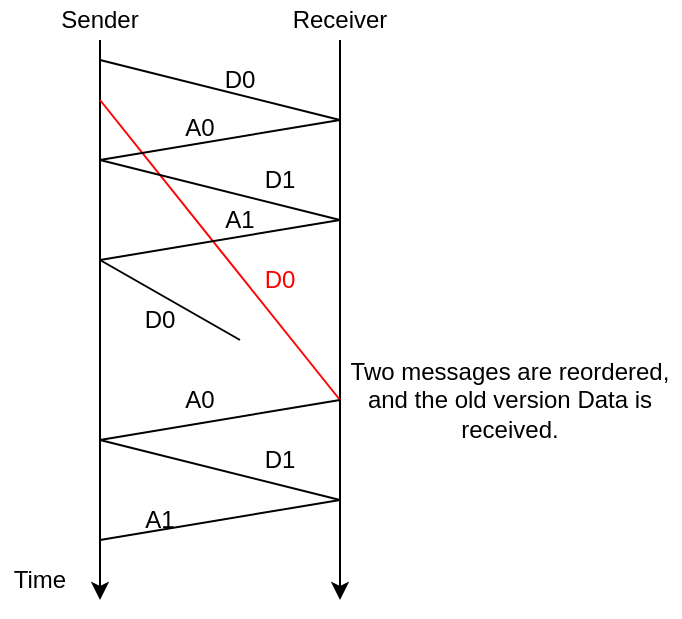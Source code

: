<mxfile version="15.3.7" type="github">
  <diagram id="5sOI8aQ9ad-L0PaRf0_i" name="Page-1">
    <mxGraphModel dx="652" dy="390" grid="1" gridSize="10" guides="1" tooltips="1" connect="1" arrows="1" fold="1" page="1" pageScale="1" pageWidth="850" pageHeight="1100" math="0" shadow="0">
      <root>
        <mxCell id="0" />
        <mxCell id="1" parent="0" />
        <mxCell id="-9l3KERXejAFGzdvBdO8-1" value="" style="endArrow=classic;html=1;" edge="1" parent="1">
          <mxGeometry width="50" height="50" relative="1" as="geometry">
            <mxPoint x="80" y="40" as="sourcePoint" />
            <mxPoint x="80" y="320" as="targetPoint" />
          </mxGeometry>
        </mxCell>
        <mxCell id="-9l3KERXejAFGzdvBdO8-2" value="" style="endArrow=classic;html=1;" edge="1" parent="1">
          <mxGeometry width="50" height="50" relative="1" as="geometry">
            <mxPoint x="200" y="40" as="sourcePoint" />
            <mxPoint x="200" y="320" as="targetPoint" />
          </mxGeometry>
        </mxCell>
        <mxCell id="-9l3KERXejAFGzdvBdO8-3" value="Time" style="text;html=1;strokeColor=none;fillColor=none;align=center;verticalAlign=middle;whiteSpace=wrap;rounded=0;" vertex="1" parent="1">
          <mxGeometry x="30" y="300" width="40" height="20" as="geometry" />
        </mxCell>
        <mxCell id="-9l3KERXejAFGzdvBdO8-5" value="" style="endArrow=none;html=1;" edge="1" parent="1">
          <mxGeometry width="50" height="50" relative="1" as="geometry">
            <mxPoint x="80" y="50" as="sourcePoint" />
            <mxPoint x="200" y="80" as="targetPoint" />
          </mxGeometry>
        </mxCell>
        <mxCell id="-9l3KERXejAFGzdvBdO8-6" value="" style="endArrow=none;html=1;strokeColor=#FF0000;" edge="1" parent="1">
          <mxGeometry width="50" height="50" relative="1" as="geometry">
            <mxPoint x="80" y="70" as="sourcePoint" />
            <mxPoint x="200" y="220" as="targetPoint" />
          </mxGeometry>
        </mxCell>
        <mxCell id="-9l3KERXejAFGzdvBdO8-7" value="" style="endArrow=none;html=1;" edge="1" parent="1">
          <mxGeometry width="50" height="50" relative="1" as="geometry">
            <mxPoint x="80" y="100" as="sourcePoint" />
            <mxPoint x="200" y="80" as="targetPoint" />
          </mxGeometry>
        </mxCell>
        <mxCell id="-9l3KERXejAFGzdvBdO8-8" value="" style="endArrow=none;html=1;" edge="1" parent="1">
          <mxGeometry width="50" height="50" relative="1" as="geometry">
            <mxPoint x="80" y="100" as="sourcePoint" />
            <mxPoint x="200" y="130" as="targetPoint" />
          </mxGeometry>
        </mxCell>
        <mxCell id="-9l3KERXejAFGzdvBdO8-9" value="" style="endArrow=none;html=1;" edge="1" parent="1">
          <mxGeometry width="50" height="50" relative="1" as="geometry">
            <mxPoint x="80" y="150" as="sourcePoint" />
            <mxPoint x="200" y="130" as="targetPoint" />
          </mxGeometry>
        </mxCell>
        <mxCell id="-9l3KERXejAFGzdvBdO8-10" value="" style="endArrow=none;html=1;" edge="1" parent="1">
          <mxGeometry width="50" height="50" relative="1" as="geometry">
            <mxPoint x="80" y="240" as="sourcePoint" />
            <mxPoint x="200" y="270" as="targetPoint" />
          </mxGeometry>
        </mxCell>
        <mxCell id="-9l3KERXejAFGzdvBdO8-11" value="" style="endArrow=none;html=1;" edge="1" parent="1">
          <mxGeometry width="50" height="50" relative="1" as="geometry">
            <mxPoint x="80" y="290" as="sourcePoint" />
            <mxPoint x="200" y="270" as="targetPoint" />
          </mxGeometry>
        </mxCell>
        <mxCell id="-9l3KERXejAFGzdvBdO8-12" value="" style="endArrow=none;html=1;" edge="1" parent="1">
          <mxGeometry width="50" height="50" relative="1" as="geometry">
            <mxPoint x="80" y="240" as="sourcePoint" />
            <mxPoint x="200" y="220" as="targetPoint" />
          </mxGeometry>
        </mxCell>
        <mxCell id="-9l3KERXejAFGzdvBdO8-13" value="" style="endArrow=none;html=1;" edge="1" parent="1">
          <mxGeometry width="50" height="50" relative="1" as="geometry">
            <mxPoint x="80" y="150" as="sourcePoint" />
            <mxPoint x="150" y="190" as="targetPoint" />
          </mxGeometry>
        </mxCell>
        <mxCell id="-9l3KERXejAFGzdvBdO8-14" value="Sender" style="text;html=1;strokeColor=none;fillColor=none;align=center;verticalAlign=middle;whiteSpace=wrap;rounded=0;" vertex="1" parent="1">
          <mxGeometry x="60" y="20" width="40" height="20" as="geometry" />
        </mxCell>
        <mxCell id="-9l3KERXejAFGzdvBdO8-15" value="Receiver" style="text;html=1;strokeColor=none;fillColor=none;align=center;verticalAlign=middle;whiteSpace=wrap;rounded=0;" vertex="1" parent="1">
          <mxGeometry x="180" y="20" width="40" height="20" as="geometry" />
        </mxCell>
        <mxCell id="-9l3KERXejAFGzdvBdO8-16" value="D0" style="text;html=1;strokeColor=none;fillColor=none;align=center;verticalAlign=middle;whiteSpace=wrap;rounded=0;" vertex="1" parent="1">
          <mxGeometry x="130" y="50" width="40" height="20" as="geometry" />
        </mxCell>
        <mxCell id="-9l3KERXejAFGzdvBdO8-19" value="A0" style="text;html=1;strokeColor=none;fillColor=none;align=center;verticalAlign=middle;whiteSpace=wrap;rounded=0;" vertex="1" parent="1">
          <mxGeometry x="110" y="74" width="40" height="20" as="geometry" />
        </mxCell>
        <mxCell id="-9l3KERXejAFGzdvBdO8-20" value="D1" style="text;html=1;strokeColor=none;fillColor=none;align=center;verticalAlign=middle;whiteSpace=wrap;rounded=0;" vertex="1" parent="1">
          <mxGeometry x="150" y="100" width="40" height="20" as="geometry" />
        </mxCell>
        <mxCell id="-9l3KERXejAFGzdvBdO8-22" value="A1" style="text;html=1;strokeColor=none;fillColor=none;align=center;verticalAlign=middle;whiteSpace=wrap;rounded=0;" vertex="1" parent="1">
          <mxGeometry x="130" y="120" width="40" height="20" as="geometry" />
        </mxCell>
        <mxCell id="-9l3KERXejAFGzdvBdO8-24" value="&lt;font color=&quot;#ff0000&quot;&gt;D0&lt;/font&gt;" style="text;html=1;strokeColor=none;fillColor=none;align=center;verticalAlign=middle;whiteSpace=wrap;rounded=0;" vertex="1" parent="1">
          <mxGeometry x="150" y="150" width="40" height="20" as="geometry" />
        </mxCell>
        <mxCell id="-9l3KERXejAFGzdvBdO8-25" value="D0" style="text;html=1;strokeColor=none;fillColor=none;align=center;verticalAlign=middle;whiteSpace=wrap;rounded=0;" vertex="1" parent="1">
          <mxGeometry x="90" y="170" width="40" height="20" as="geometry" />
        </mxCell>
        <mxCell id="-9l3KERXejAFGzdvBdO8-27" value="D1" style="text;html=1;strokeColor=none;fillColor=none;align=center;verticalAlign=middle;whiteSpace=wrap;rounded=0;" vertex="1" parent="1">
          <mxGeometry x="150" y="240" width="40" height="20" as="geometry" />
        </mxCell>
        <mxCell id="-9l3KERXejAFGzdvBdO8-28" value="A1" style="text;html=1;strokeColor=none;fillColor=none;align=center;verticalAlign=middle;whiteSpace=wrap;rounded=0;" vertex="1" parent="1">
          <mxGeometry x="90" y="270" width="40" height="20" as="geometry" />
        </mxCell>
        <mxCell id="-9l3KERXejAFGzdvBdO8-29" value="A0" style="text;html=1;strokeColor=none;fillColor=none;align=center;verticalAlign=middle;whiteSpace=wrap;rounded=0;" vertex="1" parent="1">
          <mxGeometry x="110" y="210" width="40" height="20" as="geometry" />
        </mxCell>
        <mxCell id="-9l3KERXejAFGzdvBdO8-30" value="Two messages are reordered, and the old version Data is received." style="text;html=1;strokeColor=none;fillColor=none;align=center;verticalAlign=middle;whiteSpace=wrap;rounded=0;" vertex="1" parent="1">
          <mxGeometry x="200" y="210" width="170" height="20" as="geometry" />
        </mxCell>
      </root>
    </mxGraphModel>
  </diagram>
</mxfile>
